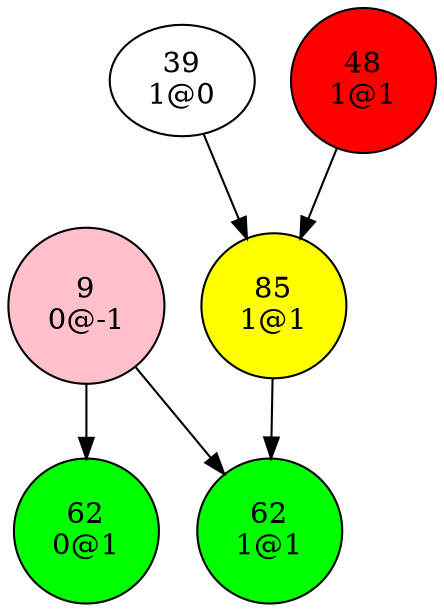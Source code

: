 digraph {
"9
0@-1"->"62
0@1";
"9
0@-1"->"62
1@1";
"39
1@0"->"85
1@1";
"48
1@1"->"85
1@1";
"62
0@1";
"62
1@1";
"85
1@1"->"62
1@1";
"9
0@-1"[shape=circle, style=filled, fillcolor=pink];
"48
1@1"[shape=circle, style=filled, fillcolor=red];
"62
0@1"[shape=circle, style=filled, fillcolor=green];
"62
1@1"[shape=circle, style=filled, fillcolor=green];
"85
1@1"[shape=circle, style=filled, fillcolor=yellow];
}